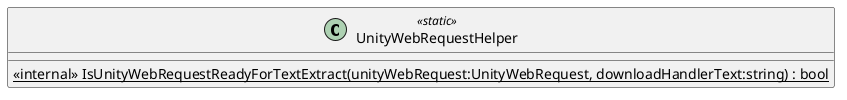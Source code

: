 @startuml
class UnityWebRequestHelper <<static>> {
    <<internal>> {static} IsUnityWebRequestReadyForTextExtract(unityWebRequest:UnityWebRequest, downloadHandlerText:string) : bool
}
@enduml
